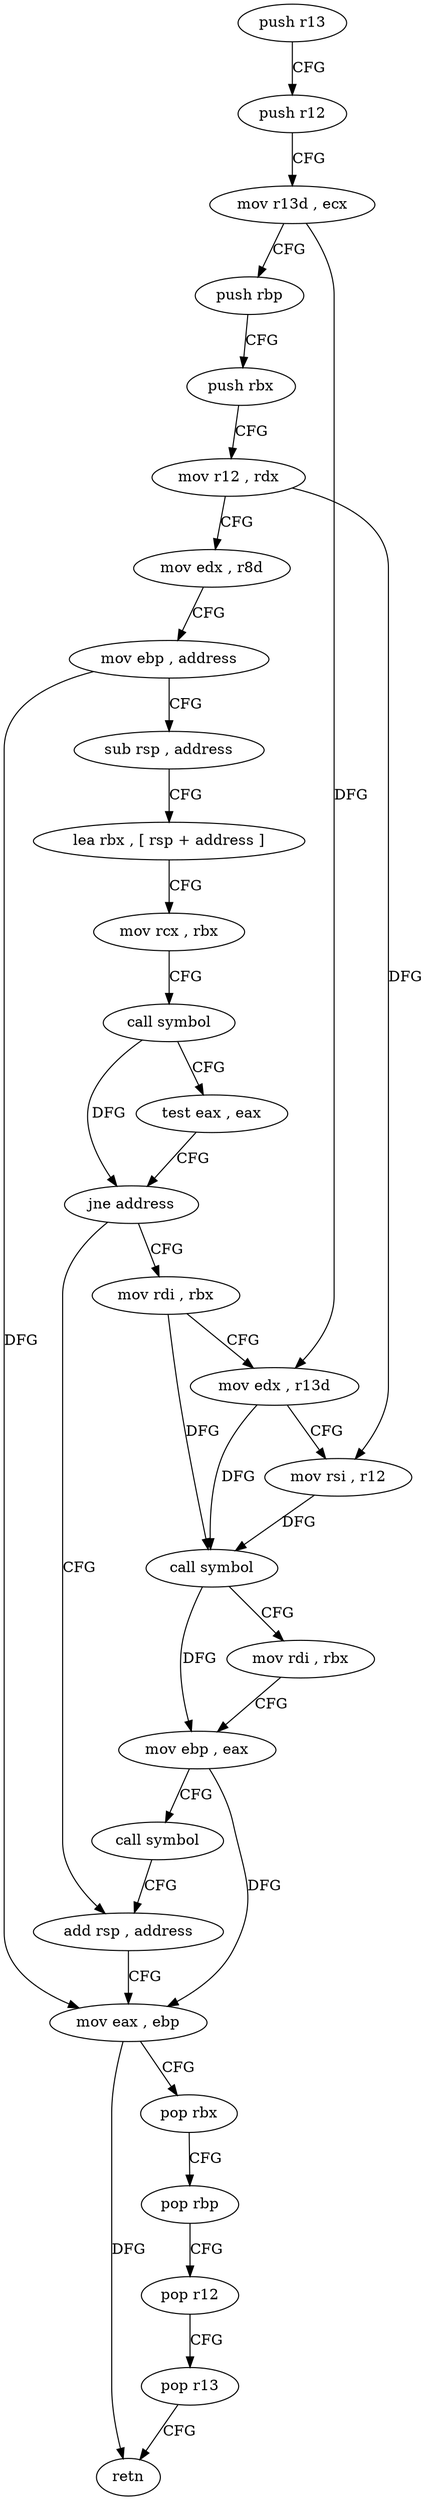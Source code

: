 digraph "func" {
"209440" [label = "push r13" ]
"209442" [label = "push r12" ]
"209444" [label = "mov r13d , ecx" ]
"209447" [label = "push rbp" ]
"209448" [label = "push rbx" ]
"209449" [label = "mov r12 , rdx" ]
"209452" [label = "mov edx , r8d" ]
"209455" [label = "mov ebp , address" ]
"209460" [label = "sub rsp , address" ]
"209464" [label = "lea rbx , [ rsp + address ]" ]
"209469" [label = "mov rcx , rbx" ]
"209472" [label = "call symbol" ]
"209477" [label = "test eax , eax" ]
"209479" [label = "jne address" ]
"209505" [label = "add rsp , address" ]
"209481" [label = "mov rdi , rbx" ]
"209509" [label = "mov eax , ebp" ]
"209511" [label = "pop rbx" ]
"209512" [label = "pop rbp" ]
"209513" [label = "pop r12" ]
"209515" [label = "pop r13" ]
"209517" [label = "retn" ]
"209484" [label = "mov edx , r13d" ]
"209487" [label = "mov rsi , r12" ]
"209490" [label = "call symbol" ]
"209495" [label = "mov rdi , rbx" ]
"209498" [label = "mov ebp , eax" ]
"209500" [label = "call symbol" ]
"209440" -> "209442" [ label = "CFG" ]
"209442" -> "209444" [ label = "CFG" ]
"209444" -> "209447" [ label = "CFG" ]
"209444" -> "209484" [ label = "DFG" ]
"209447" -> "209448" [ label = "CFG" ]
"209448" -> "209449" [ label = "CFG" ]
"209449" -> "209452" [ label = "CFG" ]
"209449" -> "209487" [ label = "DFG" ]
"209452" -> "209455" [ label = "CFG" ]
"209455" -> "209460" [ label = "CFG" ]
"209455" -> "209509" [ label = "DFG" ]
"209460" -> "209464" [ label = "CFG" ]
"209464" -> "209469" [ label = "CFG" ]
"209469" -> "209472" [ label = "CFG" ]
"209472" -> "209477" [ label = "CFG" ]
"209472" -> "209479" [ label = "DFG" ]
"209477" -> "209479" [ label = "CFG" ]
"209479" -> "209505" [ label = "CFG" ]
"209479" -> "209481" [ label = "CFG" ]
"209505" -> "209509" [ label = "CFG" ]
"209481" -> "209484" [ label = "CFG" ]
"209481" -> "209490" [ label = "DFG" ]
"209509" -> "209511" [ label = "CFG" ]
"209509" -> "209517" [ label = "DFG" ]
"209511" -> "209512" [ label = "CFG" ]
"209512" -> "209513" [ label = "CFG" ]
"209513" -> "209515" [ label = "CFG" ]
"209515" -> "209517" [ label = "CFG" ]
"209484" -> "209487" [ label = "CFG" ]
"209484" -> "209490" [ label = "DFG" ]
"209487" -> "209490" [ label = "DFG" ]
"209490" -> "209495" [ label = "CFG" ]
"209490" -> "209498" [ label = "DFG" ]
"209495" -> "209498" [ label = "CFG" ]
"209498" -> "209500" [ label = "CFG" ]
"209498" -> "209509" [ label = "DFG" ]
"209500" -> "209505" [ label = "CFG" ]
}
